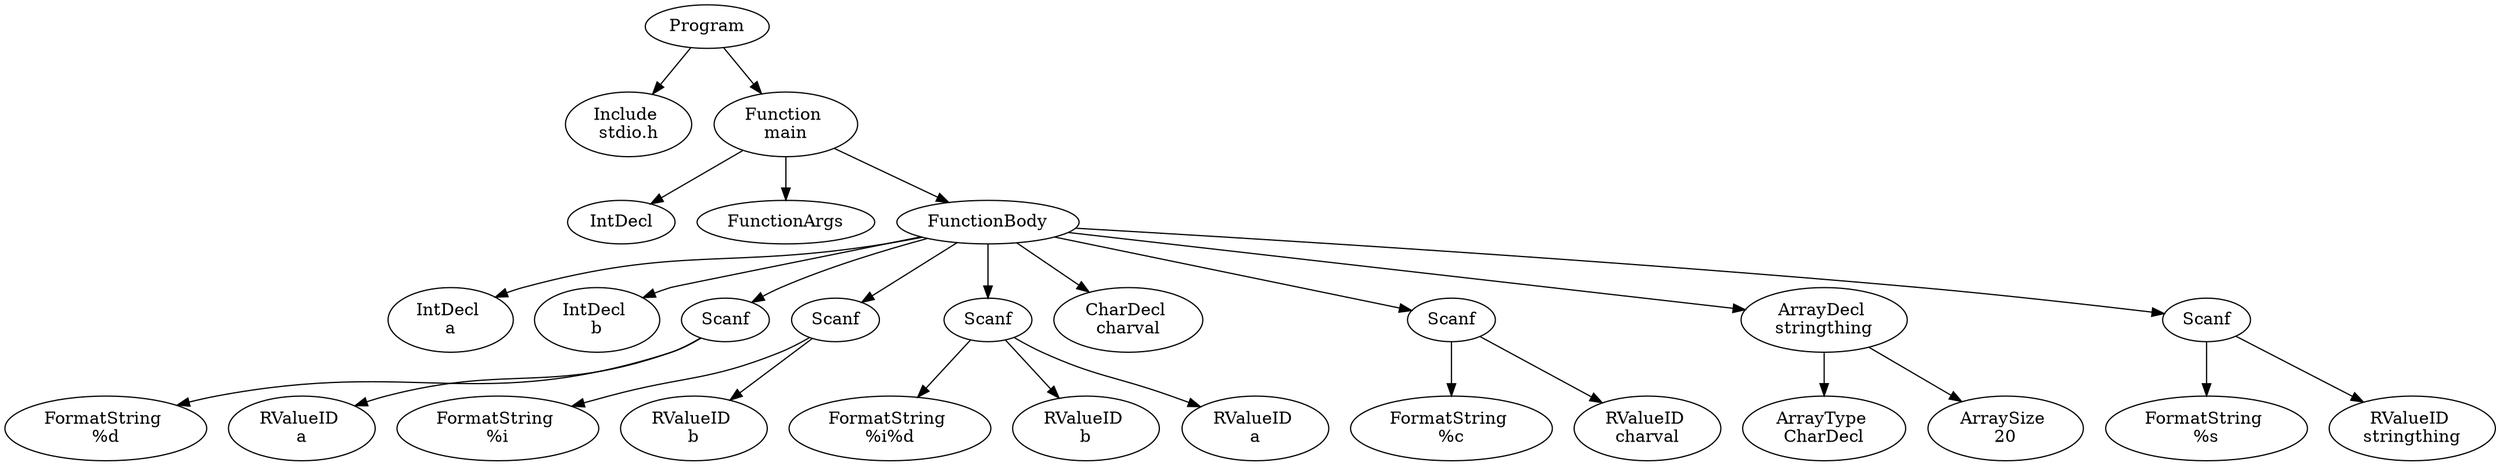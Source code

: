 digraph AST {
2 [label="Program"];
3 [label="Include \nstdio.h"];
4 [label="Function \nmain"];
5 [label="IntDecl"];
6 [label="FunctionArgs"];
7 [label="FunctionBody"];
8 [label="IntDecl \na"];
9 [label="IntDecl \nb"];
10 [label="Scanf"];
11 [label="FormatString \n%d"];
12 [label="RValueID \na"];
10 -> 11;
10 -> 12;
13 [label="Scanf"];
14 [label="FormatString \n%i"];
15 [label="RValueID \nb"];
13 -> 14;
13 -> 15;
16 [label="Scanf"];
17 [label="FormatString \n%i%d"];
18 [label="RValueID \nb"];
19 [label="RValueID \na"];
16 -> 17;
16 -> 18;
16 -> 19;
20 [label="CharDecl \ncharval"];
21 [label="Scanf"];
22 [label="FormatString \n%c"];
23 [label="RValueID \ncharval"];
21 -> 22;
21 -> 23;
24 [label="ArrayDecl \nstringthing"];
25 [label="ArrayType \nCharDecl"];
26 [label="ArraySize \n20"];
24 -> 25;
24 -> 26;
27 [label="Scanf"];
28 [label="FormatString \n%s"];
29 [label="RValueID \nstringthing"];
27 -> 28;
27 -> 29;
7 -> 8;
7 -> 9;
7 -> 10;
7 -> 13;
7 -> 16;
7 -> 20;
7 -> 21;
7 -> 24;
7 -> 27;
4 -> 5;
4 -> 6;
4 -> 7;
2 -> 3;
2 -> 4;
}
